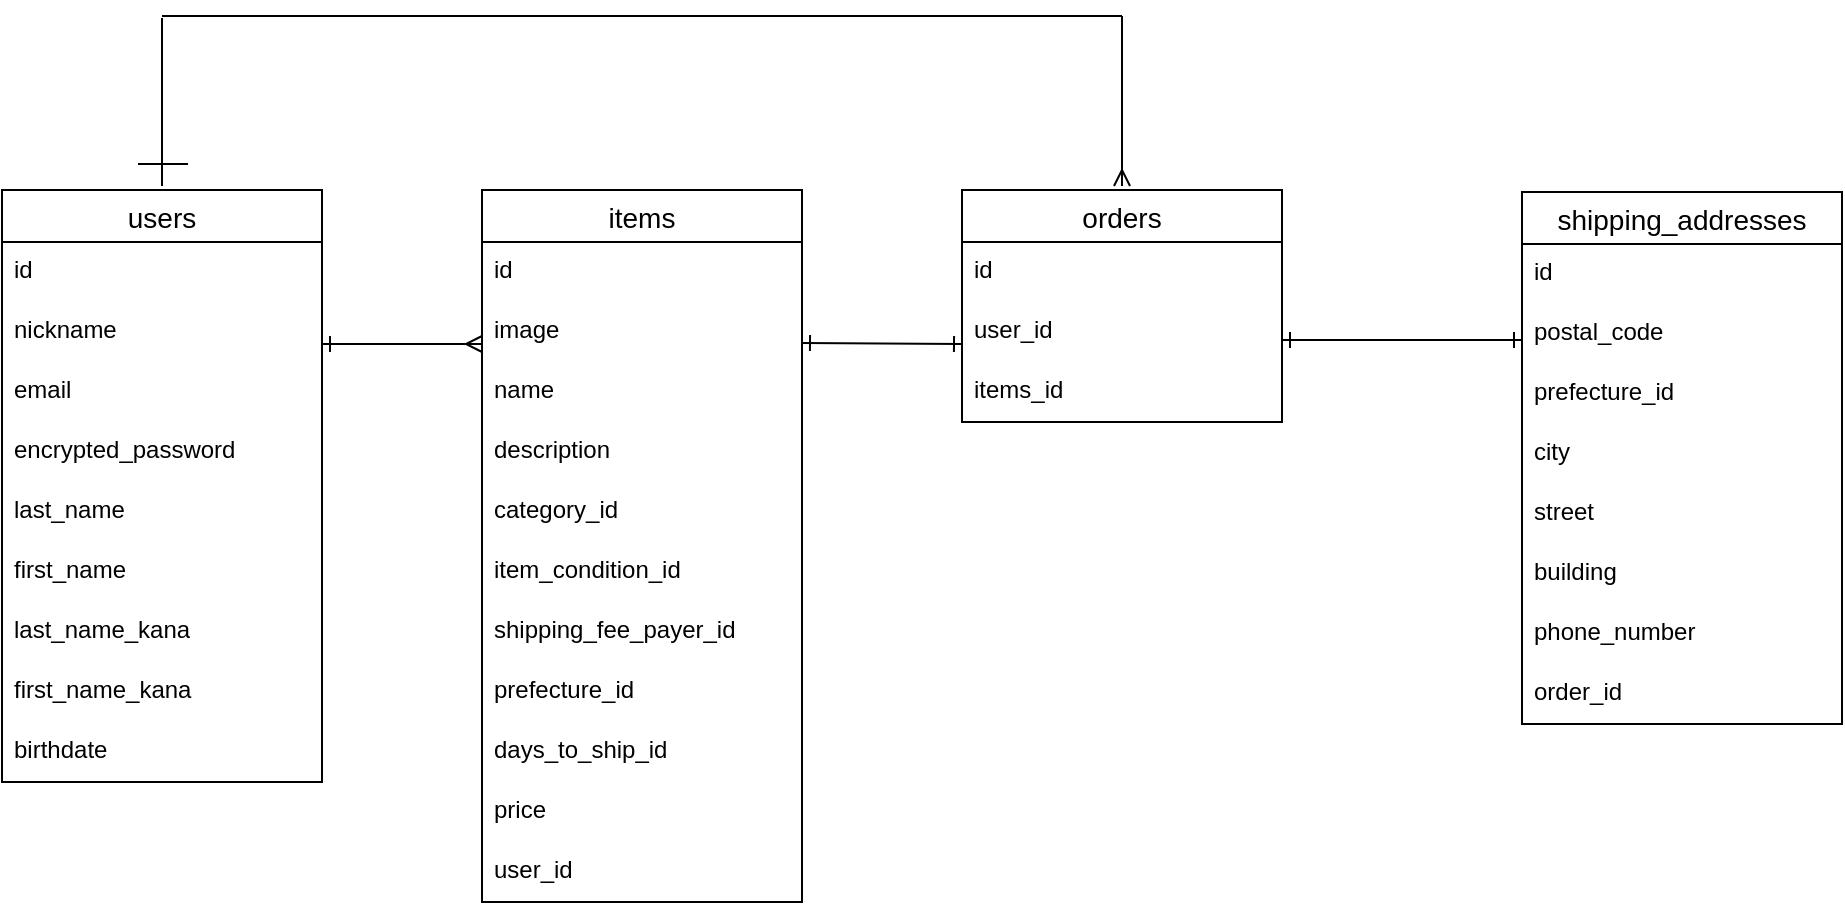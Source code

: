 <mxfile>
    <diagram id="z38oAc8pqOpxd7NJLdM5" name="ページ1">
        <mxGraphModel dx="966" dy="1723" grid="1" gridSize="10" guides="1" tooltips="1" connect="1" arrows="1" fold="1" page="1" pageScale="1" pageWidth="827" pageHeight="1169" math="0" shadow="0">
            <root>
                <mxCell id="0"/>
                <mxCell id="1" parent="0"/>
                <mxCell id="60" value="" style="endArrow=ERmany;html=1;rounded=0;startArrow=ERone;startFill=0;endFill=0;" edge="1" parent="1">
                    <mxGeometry relative="1" as="geometry">
                        <mxPoint x="200" y="39" as="sourcePoint"/>
                        <mxPoint x="280" y="39" as="targetPoint"/>
                    </mxGeometry>
                </mxCell>
                <mxCell id="136" value="users" style="swimlane;fontStyle=0;childLayout=stackLayout;horizontal=1;startSize=26;horizontalStack=0;resizeParent=1;resizeParentMax=0;resizeLast=0;collapsible=1;marginBottom=0;align=center;fontSize=14;" vertex="1" parent="1">
                    <mxGeometry x="40" y="-38" width="160" height="296" as="geometry"/>
                </mxCell>
                <mxCell id="246" value="id" style="text;strokeColor=none;fillColor=none;spacingLeft=4;spacingRight=4;overflow=hidden;rotatable=0;points=[[0,0.5],[1,0.5]];portConstraint=eastwest;fontSize=12;whiteSpace=wrap;html=1;" vertex="1" parent="136">
                    <mxGeometry y="26" width="160" height="30" as="geometry"/>
                </mxCell>
                <mxCell id="241" value="nickname" style="text;strokeColor=none;fillColor=none;spacingLeft=4;spacingRight=4;overflow=hidden;rotatable=0;points=[[0,0.5],[1,0.5]];portConstraint=eastwest;fontSize=12;whiteSpace=wrap;html=1;" vertex="1" parent="136">
                    <mxGeometry y="56" width="160" height="30" as="geometry"/>
                </mxCell>
                <mxCell id="138" value="email" style="text;strokeColor=none;fillColor=none;spacingLeft=4;spacingRight=4;overflow=hidden;rotatable=0;points=[[0,0.5],[1,0.5]];portConstraint=eastwest;fontSize=12;whiteSpace=wrap;html=1;" vertex="1" parent="136">
                    <mxGeometry y="86" width="160" height="30" as="geometry"/>
                </mxCell>
                <mxCell id="139" value="encrypted_password" style="text;strokeColor=none;fillColor=none;spacingLeft=4;spacingRight=4;overflow=hidden;rotatable=0;points=[[0,0.5],[1,0.5]];portConstraint=eastwest;fontSize=12;whiteSpace=wrap;html=1;" vertex="1" parent="136">
                    <mxGeometry y="116" width="160" height="30" as="geometry"/>
                </mxCell>
                <mxCell id="202" value="last_name" style="text;strokeColor=none;fillColor=none;spacingLeft=4;spacingRight=4;overflow=hidden;rotatable=0;points=[[0,0.5],[1,0.5]];portConstraint=eastwest;fontSize=12;whiteSpace=wrap;html=1;" vertex="1" parent="136">
                    <mxGeometry y="146" width="160" height="30" as="geometry"/>
                </mxCell>
                <mxCell id="201" value="first_name" style="text;strokeColor=none;fillColor=none;spacingLeft=4;spacingRight=4;overflow=hidden;rotatable=0;points=[[0,0.5],[1,0.5]];portConstraint=eastwest;fontSize=12;whiteSpace=wrap;html=1;" vertex="1" parent="136">
                    <mxGeometry y="176" width="160" height="30" as="geometry"/>
                </mxCell>
                <mxCell id="204" value="last_name_kana" style="text;strokeColor=none;fillColor=none;spacingLeft=4;spacingRight=4;overflow=hidden;rotatable=0;points=[[0,0.5],[1,0.5]];portConstraint=eastwest;fontSize=12;whiteSpace=wrap;html=1;" vertex="1" parent="136">
                    <mxGeometry y="206" width="160" height="30" as="geometry"/>
                </mxCell>
                <mxCell id="203" value="first_name_kana" style="text;strokeColor=none;fillColor=none;spacingLeft=4;spacingRight=4;overflow=hidden;rotatable=0;points=[[0,0.5],[1,0.5]];portConstraint=eastwest;fontSize=12;whiteSpace=wrap;html=1;" vertex="1" parent="136">
                    <mxGeometry y="236" width="160" height="30" as="geometry"/>
                </mxCell>
                <mxCell id="205" value="birthdate" style="text;strokeColor=none;fillColor=none;spacingLeft=4;spacingRight=4;overflow=hidden;rotatable=0;points=[[0,0.5],[1,0.5]];portConstraint=eastwest;fontSize=12;whiteSpace=wrap;html=1;" vertex="1" parent="136">
                    <mxGeometry y="266" width="160" height="30" as="geometry"/>
                </mxCell>
                <mxCell id="140" value="items" style="swimlane;fontStyle=0;childLayout=stackLayout;horizontal=1;startSize=26;horizontalStack=0;resizeParent=1;resizeParentMax=0;resizeLast=0;collapsible=1;marginBottom=0;align=center;fontSize=14;" vertex="1" parent="1">
                    <mxGeometry x="280" y="-38" width="160" height="356" as="geometry"/>
                </mxCell>
                <mxCell id="247" value="id" style="text;strokeColor=none;fillColor=none;spacingLeft=4;spacingRight=4;overflow=hidden;rotatable=0;points=[[0,0.5],[1,0.5]];portConstraint=eastwest;fontSize=12;whiteSpace=wrap;html=1;" vertex="1" parent="140">
                    <mxGeometry y="26" width="160" height="30" as="geometry"/>
                </mxCell>
                <mxCell id="142" value="image" style="text;strokeColor=none;fillColor=none;spacingLeft=4;spacingRight=4;overflow=hidden;rotatable=0;points=[[0,0.5],[1,0.5]];portConstraint=eastwest;fontSize=12;whiteSpace=wrap;html=1;" vertex="1" parent="140">
                    <mxGeometry y="56" width="160" height="30" as="geometry"/>
                </mxCell>
                <mxCell id="143" value="name" style="text;strokeColor=none;fillColor=none;spacingLeft=4;spacingRight=4;overflow=hidden;rotatable=0;points=[[0,0.5],[1,0.5]];portConstraint=eastwest;fontSize=12;whiteSpace=wrap;html=1;" vertex="1" parent="140">
                    <mxGeometry y="86" width="160" height="30" as="geometry"/>
                </mxCell>
                <mxCell id="144" value="description" style="text;strokeColor=none;fillColor=none;spacingLeft=4;spacingRight=4;overflow=hidden;rotatable=0;points=[[0,0.5],[1,0.5]];portConstraint=eastwest;fontSize=12;whiteSpace=wrap;html=1;" vertex="1" parent="140">
                    <mxGeometry y="116" width="160" height="30" as="geometry"/>
                </mxCell>
                <mxCell id="145" value="category_id" style="text;strokeColor=none;fillColor=none;spacingLeft=4;spacingRight=4;overflow=hidden;rotatable=0;points=[[0,0.5],[1,0.5]];portConstraint=eastwest;fontSize=12;whiteSpace=wrap;html=1;" vertex="1" parent="140">
                    <mxGeometry y="146" width="160" height="30" as="geometry"/>
                </mxCell>
                <mxCell id="213" value="item_condition_id" style="text;strokeColor=none;fillColor=none;spacingLeft=4;spacingRight=4;overflow=hidden;rotatable=0;points=[[0,0.5],[1,0.5]];portConstraint=eastwest;fontSize=12;whiteSpace=wrap;html=1;" vertex="1" parent="140">
                    <mxGeometry y="176" width="160" height="30" as="geometry"/>
                </mxCell>
                <mxCell id="146" value="shipping_fee_payer_id" style="text;strokeColor=none;fillColor=none;spacingLeft=4;spacingRight=4;overflow=hidden;rotatable=0;points=[[0,0.5],[1,0.5]];portConstraint=eastwest;fontSize=12;whiteSpace=wrap;html=1;" vertex="1" parent="140">
                    <mxGeometry y="206" width="160" height="30" as="geometry"/>
                </mxCell>
                <mxCell id="210" value="prefecture_id" style="text;strokeColor=none;fillColor=none;spacingLeft=4;spacingRight=4;overflow=hidden;rotatable=0;points=[[0,0.5],[1,0.5]];portConstraint=eastwest;fontSize=12;whiteSpace=wrap;html=1;" vertex="1" parent="140">
                    <mxGeometry y="236" width="160" height="30" as="geometry"/>
                </mxCell>
                <mxCell id="212" value="days_to_ship_id" style="text;strokeColor=none;fillColor=none;spacingLeft=4;spacingRight=4;overflow=hidden;rotatable=0;points=[[0,0.5],[1,0.5]];portConstraint=eastwest;fontSize=12;whiteSpace=wrap;html=1;" vertex="1" parent="140">
                    <mxGeometry y="266" width="160" height="30" as="geometry"/>
                </mxCell>
                <mxCell id="214" value="price" style="text;strokeColor=none;fillColor=none;spacingLeft=4;spacingRight=4;overflow=hidden;rotatable=0;points=[[0,0.5],[1,0.5]];portConstraint=eastwest;fontSize=12;whiteSpace=wrap;html=1;" vertex="1" parent="140">
                    <mxGeometry y="296" width="160" height="30" as="geometry"/>
                </mxCell>
                <mxCell id="211" value="user_id" style="text;strokeColor=none;fillColor=none;spacingLeft=4;spacingRight=4;overflow=hidden;rotatable=0;points=[[0,0.5],[1,0.5]];portConstraint=eastwest;fontSize=12;whiteSpace=wrap;html=1;" vertex="1" parent="140">
                    <mxGeometry y="326" width="160" height="30" as="geometry"/>
                </mxCell>
                <mxCell id="149" value="orders" style="swimlane;fontStyle=0;childLayout=stackLayout;horizontal=1;startSize=26;horizontalStack=0;resizeParent=1;resizeParentMax=0;resizeLast=0;collapsible=1;marginBottom=0;align=center;fontSize=14;" vertex="1" parent="1">
                    <mxGeometry x="520" y="-38" width="160" height="116" as="geometry"/>
                </mxCell>
                <mxCell id="248" value="id" style="text;strokeColor=none;fillColor=none;spacingLeft=4;spacingRight=4;overflow=hidden;rotatable=0;points=[[0,0.5],[1,0.5]];portConstraint=eastwest;fontSize=12;whiteSpace=wrap;html=1;" vertex="1" parent="149">
                    <mxGeometry y="26" width="160" height="30" as="geometry"/>
                </mxCell>
                <mxCell id="217" value="user_id" style="text;strokeColor=none;fillColor=none;spacingLeft=4;spacingRight=4;overflow=hidden;rotatable=0;points=[[0,0.5],[1,0.5]];portConstraint=eastwest;fontSize=12;whiteSpace=wrap;html=1;" vertex="1" parent="149">
                    <mxGeometry y="56" width="160" height="30" as="geometry"/>
                </mxCell>
                <mxCell id="151" value="items_id" style="text;strokeColor=none;fillColor=none;spacingLeft=4;spacingRight=4;overflow=hidden;rotatable=0;points=[[0,0.5],[1,0.5]];portConstraint=eastwest;fontSize=12;whiteSpace=wrap;html=1;" vertex="1" parent="149">
                    <mxGeometry y="86" width="160" height="30" as="geometry"/>
                </mxCell>
                <mxCell id="155" value="" style="endArrow=ERone;html=1;rounded=0;startArrow=ERone;startFill=0;endFill=0;" edge="1" parent="149">
                    <mxGeometry relative="1" as="geometry">
                        <mxPoint x="-80" y="76.5" as="sourcePoint"/>
                        <mxPoint y="77" as="targetPoint"/>
                    </mxGeometry>
                </mxCell>
                <mxCell id="159" value="shipping_addresses" style="swimlane;fontStyle=0;childLayout=stackLayout;horizontal=1;startSize=26;horizontalStack=0;resizeParent=1;resizeParentMax=0;resizeLast=0;collapsible=1;marginBottom=0;align=center;fontSize=14;" vertex="1" parent="1">
                    <mxGeometry x="800" y="-37" width="160" height="266" as="geometry"/>
                </mxCell>
                <mxCell id="249" value="id" style="text;strokeColor=none;fillColor=none;spacingLeft=4;spacingRight=4;overflow=hidden;rotatable=0;points=[[0,0.5],[1,0.5]];portConstraint=eastwest;fontSize=12;whiteSpace=wrap;html=1;" vertex="1" parent="159">
                    <mxGeometry y="26" width="160" height="30" as="geometry"/>
                </mxCell>
                <mxCell id="244" value="postal_code" style="text;strokeColor=none;fillColor=none;spacingLeft=4;spacingRight=4;overflow=hidden;rotatable=0;points=[[0,0.5],[1,0.5]];portConstraint=eastwest;fontSize=12;whiteSpace=wrap;html=1;" vertex="1" parent="159">
                    <mxGeometry y="56" width="160" height="30" as="geometry"/>
                </mxCell>
                <mxCell id="162" value="prefecture_id" style="text;strokeColor=none;fillColor=none;spacingLeft=4;spacingRight=4;overflow=hidden;rotatable=0;points=[[0,0.5],[1,0.5]];portConstraint=eastwest;fontSize=12;whiteSpace=wrap;html=1;" vertex="1" parent="159">
                    <mxGeometry y="86" width="160" height="30" as="geometry"/>
                </mxCell>
                <mxCell id="164" value="city" style="text;strokeColor=none;fillColor=none;spacingLeft=4;spacingRight=4;overflow=hidden;rotatable=0;points=[[0,0.5],[1,0.5]];portConstraint=eastwest;fontSize=12;whiteSpace=wrap;html=1;" vertex="1" parent="159">
                    <mxGeometry y="116" width="160" height="30" as="geometry"/>
                </mxCell>
                <mxCell id="163" value="street" style="text;strokeColor=none;fillColor=none;spacingLeft=4;spacingRight=4;overflow=hidden;rotatable=0;points=[[0,0.5],[1,0.5]];portConstraint=eastwest;fontSize=12;whiteSpace=wrap;html=1;" vertex="1" parent="159">
                    <mxGeometry y="146" width="160" height="30" as="geometry"/>
                </mxCell>
                <mxCell id="165" value="building" style="text;strokeColor=none;fillColor=none;spacingLeft=4;spacingRight=4;overflow=hidden;rotatable=0;points=[[0,0.5],[1,0.5]];portConstraint=eastwest;fontSize=12;whiteSpace=wrap;html=1;" vertex="1" parent="159">
                    <mxGeometry y="176" width="160" height="30" as="geometry"/>
                </mxCell>
                <mxCell id="166" value="phone_number" style="text;strokeColor=none;fillColor=none;spacingLeft=4;spacingRight=4;overflow=hidden;rotatable=0;points=[[0,0.5],[1,0.5]];portConstraint=eastwest;fontSize=12;whiteSpace=wrap;html=1;" vertex="1" parent="159">
                    <mxGeometry y="206" width="160" height="30" as="geometry"/>
                </mxCell>
                <mxCell id="242" value="order_id" style="text;strokeColor=none;fillColor=none;spacingLeft=4;spacingRight=4;overflow=hidden;rotatable=0;points=[[0,0.5],[1,0.5]];portConstraint=eastwest;fontSize=12;whiteSpace=wrap;html=1;" vertex="1" parent="159">
                    <mxGeometry y="236" width="160" height="30" as="geometry"/>
                </mxCell>
                <mxCell id="193" value="" style="line;strokeWidth=1;html=1;fillColor=none;" vertex="1" parent="1">
                    <mxGeometry x="120" y="-130" width="480" height="10" as="geometry"/>
                </mxCell>
                <mxCell id="194" value="" style="line;strokeWidth=1;direction=south;html=1;fillColor=none;" vertex="1" parent="1">
                    <mxGeometry x="115" y="-124" width="10" height="84" as="geometry"/>
                </mxCell>
                <mxCell id="197" value="" style="endArrow=ERmany;html=1;rounded=0;startArrow=none;startFill=0;endFill=0;" edge="1" parent="1">
                    <mxGeometry relative="1" as="geometry">
                        <mxPoint x="600" y="-125" as="sourcePoint"/>
                        <mxPoint x="600" y="-40" as="targetPoint"/>
                    </mxGeometry>
                </mxCell>
                <mxCell id="198" value="" style="line;strokeWidth=1;html=1;" vertex="1" parent="1">
                    <mxGeometry x="108" y="-56" width="25" height="10" as="geometry"/>
                </mxCell>
                <mxCell id="243" value="" style="endArrow=ERone;html=1;rounded=0;startArrow=ERone;startFill=0;endFill=0;exitX=0.981;exitY=0.733;exitDx=0;exitDy=0;exitPerimeter=0;" edge="1" parent="1">
                    <mxGeometry relative="1" as="geometry">
                        <mxPoint x="680" y="36.99" as="sourcePoint"/>
                        <mxPoint x="800" y="37" as="targetPoint"/>
                    </mxGeometry>
                </mxCell>
            </root>
        </mxGraphModel>
    </diagram>
</mxfile>